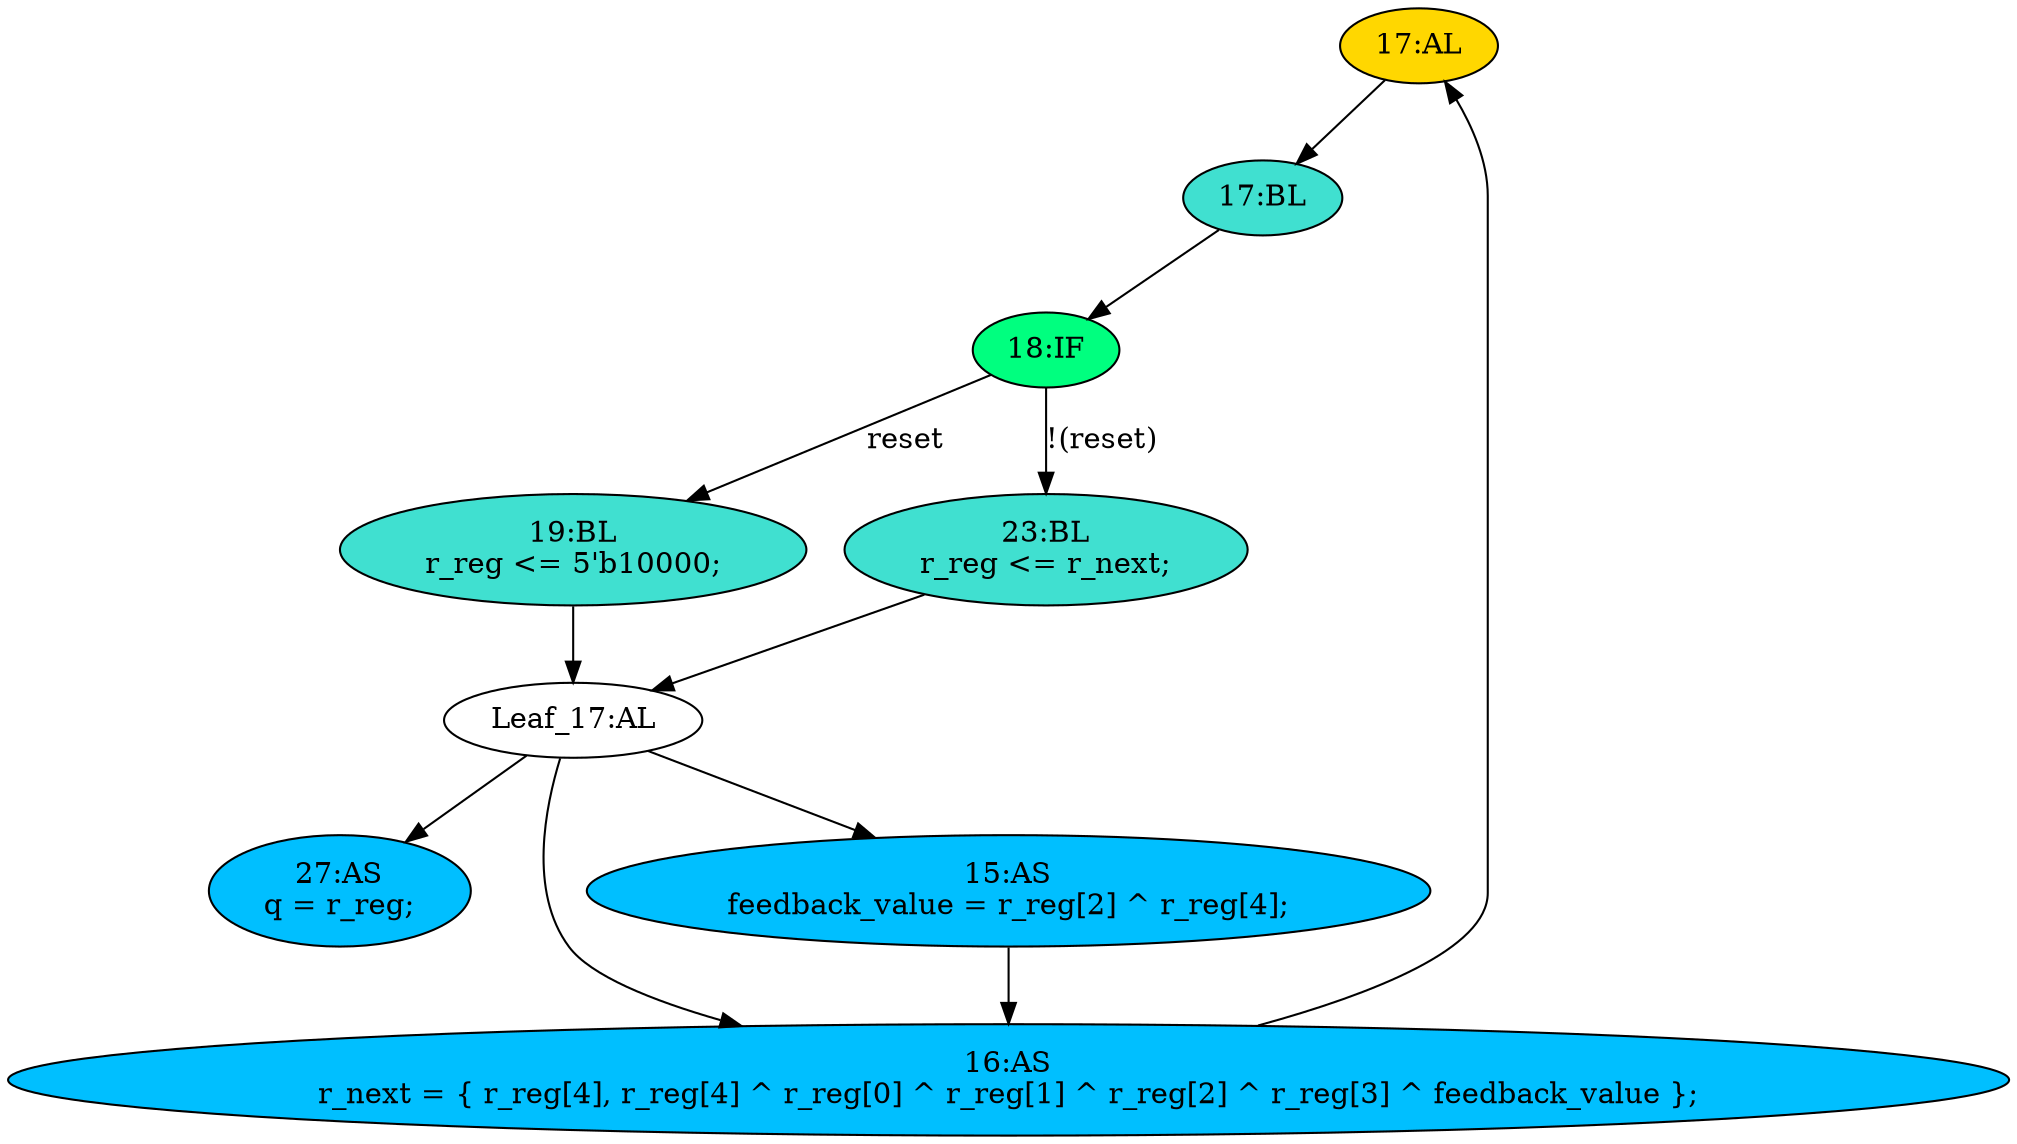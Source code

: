 strict digraph "compose( ,  )" {
	node [label="\N"];
	"17:AL"	[ast="<pyverilog.vparser.ast.Always object at 0x7fc717905d10>",
		clk_sens=True,
		fillcolor=gold,
		label="17:AL",
		sens="['clk', 'reset']",
		statements="[]",
		style=filled,
		typ=Always,
		use_var="['reset', 'r_next']"];
	"17:BL"	[ast="<pyverilog.vparser.ast.Block object at 0x7fc714fbf450>",
		fillcolor=turquoise,
		label="17:BL",
		statements="[]",
		style=filled,
		typ=Block];
	"17:AL" -> "17:BL"	[cond="[]",
		lineno=None];
	"19:BL"	[ast="<pyverilog.vparser.ast.Block object at 0x7fc7137a6ad0>",
		fillcolor=turquoise,
		label="19:BL
r_reg <= 5'b10000;",
		statements="[<pyverilog.vparser.ast.NonblockingSubstitution object at 0x7fc713a60d10>]",
		style=filled,
		typ=Block];
	"Leaf_17:AL"	[def_var="['r_reg']",
		label="Leaf_17:AL"];
	"19:BL" -> "Leaf_17:AL"	[cond="[]",
		lineno=None];
	"27:AS"	[ast="<pyverilog.vparser.ast.Assign object at 0x7fc7136583d0>",
		def_var="['q']",
		fillcolor=deepskyblue,
		label="27:AS
q = r_reg;",
		statements="[]",
		style=filled,
		typ=Assign,
		use_var="['r_reg']"];
	"18:IF"	[ast="<pyverilog.vparser.ast.IfStatement object at 0x7fc713a60f90>",
		fillcolor=springgreen,
		label="18:IF",
		statements="[]",
		style=filled,
		typ=IfStatement];
	"17:BL" -> "18:IF"	[cond="[]",
		lineno=None];
	"18:IF" -> "19:BL"	[cond="['reset']",
		label=reset,
		lineno=18];
	"23:BL"	[ast="<pyverilog.vparser.ast.Block object at 0x7fc713a60e50>",
		fillcolor=turquoise,
		label="23:BL
r_reg <= r_next;",
		statements="[<pyverilog.vparser.ast.NonblockingSubstitution object at 0x7fc7137c6550>]",
		style=filled,
		typ=Block];
	"18:IF" -> "23:BL"	[cond="['reset']",
		label="!(reset)",
		lineno=18];
	"16:AS"	[ast="<pyverilog.vparser.ast.Assign object at 0x7fc7137a6d10>",
		def_var="['r_next']",
		fillcolor=deepskyblue,
		label="16:AS
r_next = { r_reg[4], r_reg[4] ^ r_reg[0] ^ r_reg[1] ^ r_reg[2] ^ r_reg[3] ^ feedback_value };",
		statements="[]",
		style=filled,
		typ=Assign,
		use_var="['r_reg', 'r_reg', 'r_reg', 'r_reg', 'r_reg', 'r_reg', 'feedback_value']"];
	"16:AS" -> "17:AL";
	"23:BL" -> "Leaf_17:AL"	[cond="[]",
		lineno=None];
	"15:AS"	[ast="<pyverilog.vparser.ast.Assign object at 0x7fc7137a3e10>",
		def_var="['feedback_value']",
		fillcolor=deepskyblue,
		label="15:AS
feedback_value = r_reg[2] ^ r_reg[4];",
		statements="[]",
		style=filled,
		typ=Assign,
		use_var="['r_reg', 'r_reg']"];
	"15:AS" -> "16:AS";
	"Leaf_17:AL" -> "27:AS";
	"Leaf_17:AL" -> "16:AS";
	"Leaf_17:AL" -> "15:AS";
}
